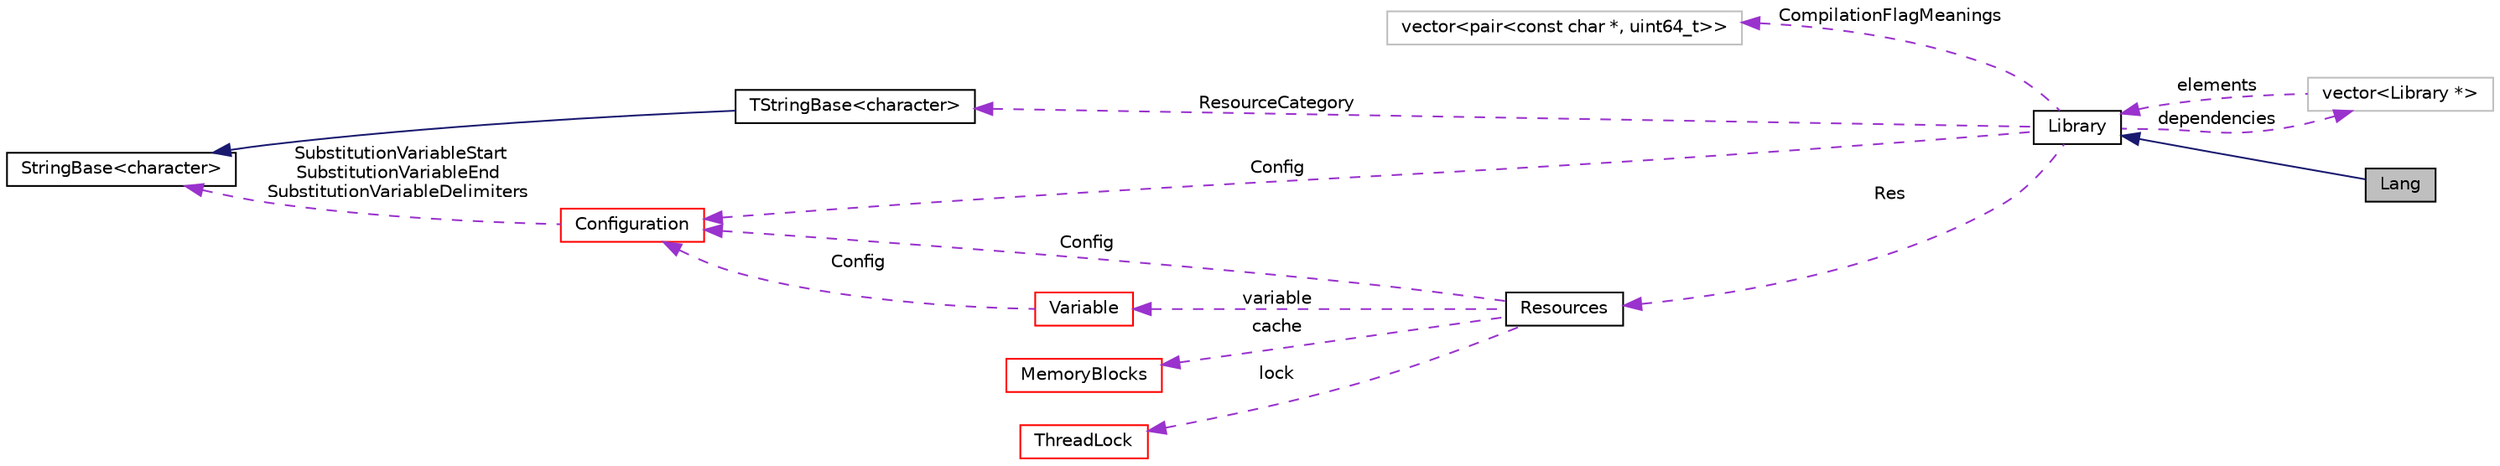 digraph "Lang"
{
  edge [fontname="Helvetica",fontsize="10",labelfontname="Helvetica",labelfontsize="10"];
  node [fontname="Helvetica",fontsize="10",shape=record];
  rankdir="LR";
  Node2 [label="Lang",height=0.2,width=0.4,color="black", fillcolor="grey75", style="filled", fontcolor="black"];
  Node36 [label="vector\<Library *\>",height=0.2,width=0.4,color="grey75", fillcolor="white", style="filled"];
  Node37 [label="vector\<pair\<const char *, uint64_t\>\>",height=0.2,width=0.4,color="grey75", fillcolor="white", style="filled"];
  Node4 [label="TStringBase\<character\>",height=0.2,width=0.4,color="black", fillcolor="white", style="filled",URL="$classaworx_1_1lib_1_1strings_1_1TStringBase.html"];
  Node5 [label="StringBase\<character\>",height=0.2,width=0.4,color="black", fillcolor="white", style="filled",URL="$classaworx_1_1lib_1_1strings_1_1StringBase.html"];
  Node3 -> Node2 [dir="back",color="midnightblue",fontsize="10",style="solid",fontname="Helvetica"];
  Node3 -> Node36 [dir="back",color="darkorchid3",fontsize="10",style="dashed",label=" elements" ,fontname="Helvetica"];
  Node4 -> Node3 [dir="back",color="darkorchid3",fontsize="10",style="dashed",label=" ResourceCategory" ,fontname="Helvetica"];
  Node5 -> Node4 [dir="back",color="midnightblue",fontsize="10",style="solid",fontname="Helvetica"];
  Node5 -> Node18 [dir="back",color="darkorchid3",fontsize="10",style="dashed",label=" SubstitutionVariableStart\nSubstitutionVariableEnd\nSubstitutionVariableDelimiters" ,fontname="Helvetica"];
  Node6 -> Node3 [dir="back",color="darkorchid3",fontsize="10",style="dashed",label=" Res" ,fontname="Helvetica"];
  Node7 -> Node6 [dir="back",color="darkorchid3",fontsize="10",style="dashed",label=" cache" ,fontname="Helvetica"];
  Node10 -> Node6 [dir="back",color="darkorchid3",fontsize="10",style="dashed",label=" variable" ,fontname="Helvetica"];
  Node18 -> Node3 [dir="back",color="darkorchid3",fontsize="10",style="dashed",label=" Config" ,fontname="Helvetica"];
  Node18 -> Node6 [dir="back",color="darkorchid3",fontsize="10",style="dashed",label=" Config" ,fontname="Helvetica"];
  Node18 -> Node10 [dir="back",color="darkorchid3",fontsize="10",style="dashed",label=" Config" ,fontname="Helvetica"];
  Node20 -> Node6 [dir="back",color="darkorchid3",fontsize="10",style="dashed",label=" lock" ,fontname="Helvetica"];
  Node36 -> Node3 [dir="back",color="darkorchid3",fontsize="10",style="dashed",label=" dependencies" ,fontname="Helvetica"];
  Node37 -> Node3 [dir="back",color="darkorchid3",fontsize="10",style="dashed",label=" CompilationFlagMeanings" ,fontname="Helvetica"];
  Node3 [label="Library",height=0.2,width=0.4,color="black", fillcolor="white", style="filled",URL="$classaworx_1_1lib_1_1lang_1_1Library.html"];
  Node6 [label="Resources",height=0.2,width=0.4,color="black", fillcolor="white", style="filled",URL="$classaworx_1_1lib_1_1lang_1_1Resources.html"];
  Node7 [label="MemoryBlocks",height=0.2,width=0.4,color="red", fillcolor="white", style="filled",URL="$classaworx_1_1lib_1_1util_1_1MemoryBlocks.html"];
  Node10 [label="Variable",height=0.2,width=0.4,color="red", fillcolor="white", style="filled",URL="$classaworx_1_1lib_1_1config_1_1Variable.html"];
  Node18 [label="Configuration",height=0.2,width=0.4,color="red", fillcolor="white", style="filled",URL="$classaworx_1_1lib_1_1config_1_1Configuration.html"];
  Node20 [label="ThreadLock",height=0.2,width=0.4,color="red", fillcolor="white", style="filled",URL="$classaworx_1_1lib_1_1threads_1_1ThreadLock.html"];
}


